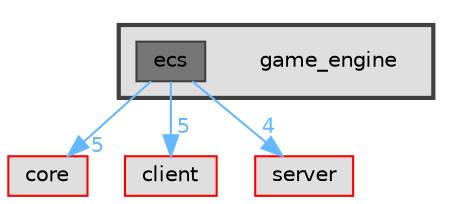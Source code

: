 digraph "game_engine"
{
 // LATEX_PDF_SIZE
  bgcolor="transparent";
  edge [fontname=Helvetica,fontsize=10,labelfontname=Helvetica,labelfontsize=10];
  node [fontname=Helvetica,fontsize=10,shape=box,height=0.2,width=0.4];
  compound=true
  subgraph clusterdir_987a69e5dc275a1a11316b417e3a1926 {
    graph [ bgcolor="#dfdfdf", pencolor="grey25", label="", fontname=Helvetica,fontsize=10 style="filled,bold", URL="dir_987a69e5dc275a1a11316b417e3a1926.html",tooltip=""]
    dir_987a69e5dc275a1a11316b417e3a1926 [shape=plaintext, label="game_engine"];
  dir_d7ece8a3954bce909d566f501e1e6e74 [label="ecs", fillcolor="#767676", color="grey25", style="filled", URL="dir_d7ece8a3954bce909d566f501e1e6e74.html",tooltip=""];
  }
  dir_4270bfced15e0e73154b13468c7c9ad9 [label="core", fillcolor="#dfdfdf", color="red", style="filled", URL="dir_4270bfced15e0e73154b13468c7c9ad9.html",tooltip=""];
  dir_db3a54907829b36871118d03417739cd [label="client", fillcolor="#dfdfdf", color="red", style="filled", URL="dir_db3a54907829b36871118d03417739cd.html",tooltip=""];
  dir_41e1742e44e2de38b3bc91f993fed282 [label="server", fillcolor="#dfdfdf", color="red", style="filled", URL="dir_41e1742e44e2de38b3bc91f993fed282.html",tooltip=""];
  dir_d7ece8a3954bce909d566f501e1e6e74->dir_4270bfced15e0e73154b13468c7c9ad9 [headlabel="5", labeldistance=1.5 headhref="dir_000004_000002.html" href="dir_000004_000002.html" color="steelblue1" fontcolor="steelblue1"];
  dir_d7ece8a3954bce909d566f501e1e6e74->dir_db3a54907829b36871118d03417739cd [headlabel="5", labeldistance=1.5 headhref="dir_000004_000000.html" href="dir_000004_000000.html" color="steelblue1" fontcolor="steelblue1"];
  dir_d7ece8a3954bce909d566f501e1e6e74->dir_41e1742e44e2de38b3bc91f993fed282 [headlabel="4", labeldistance=1.5 headhref="dir_000004_000015.html" href="dir_000004_000015.html" color="steelblue1" fontcolor="steelblue1"];
}
